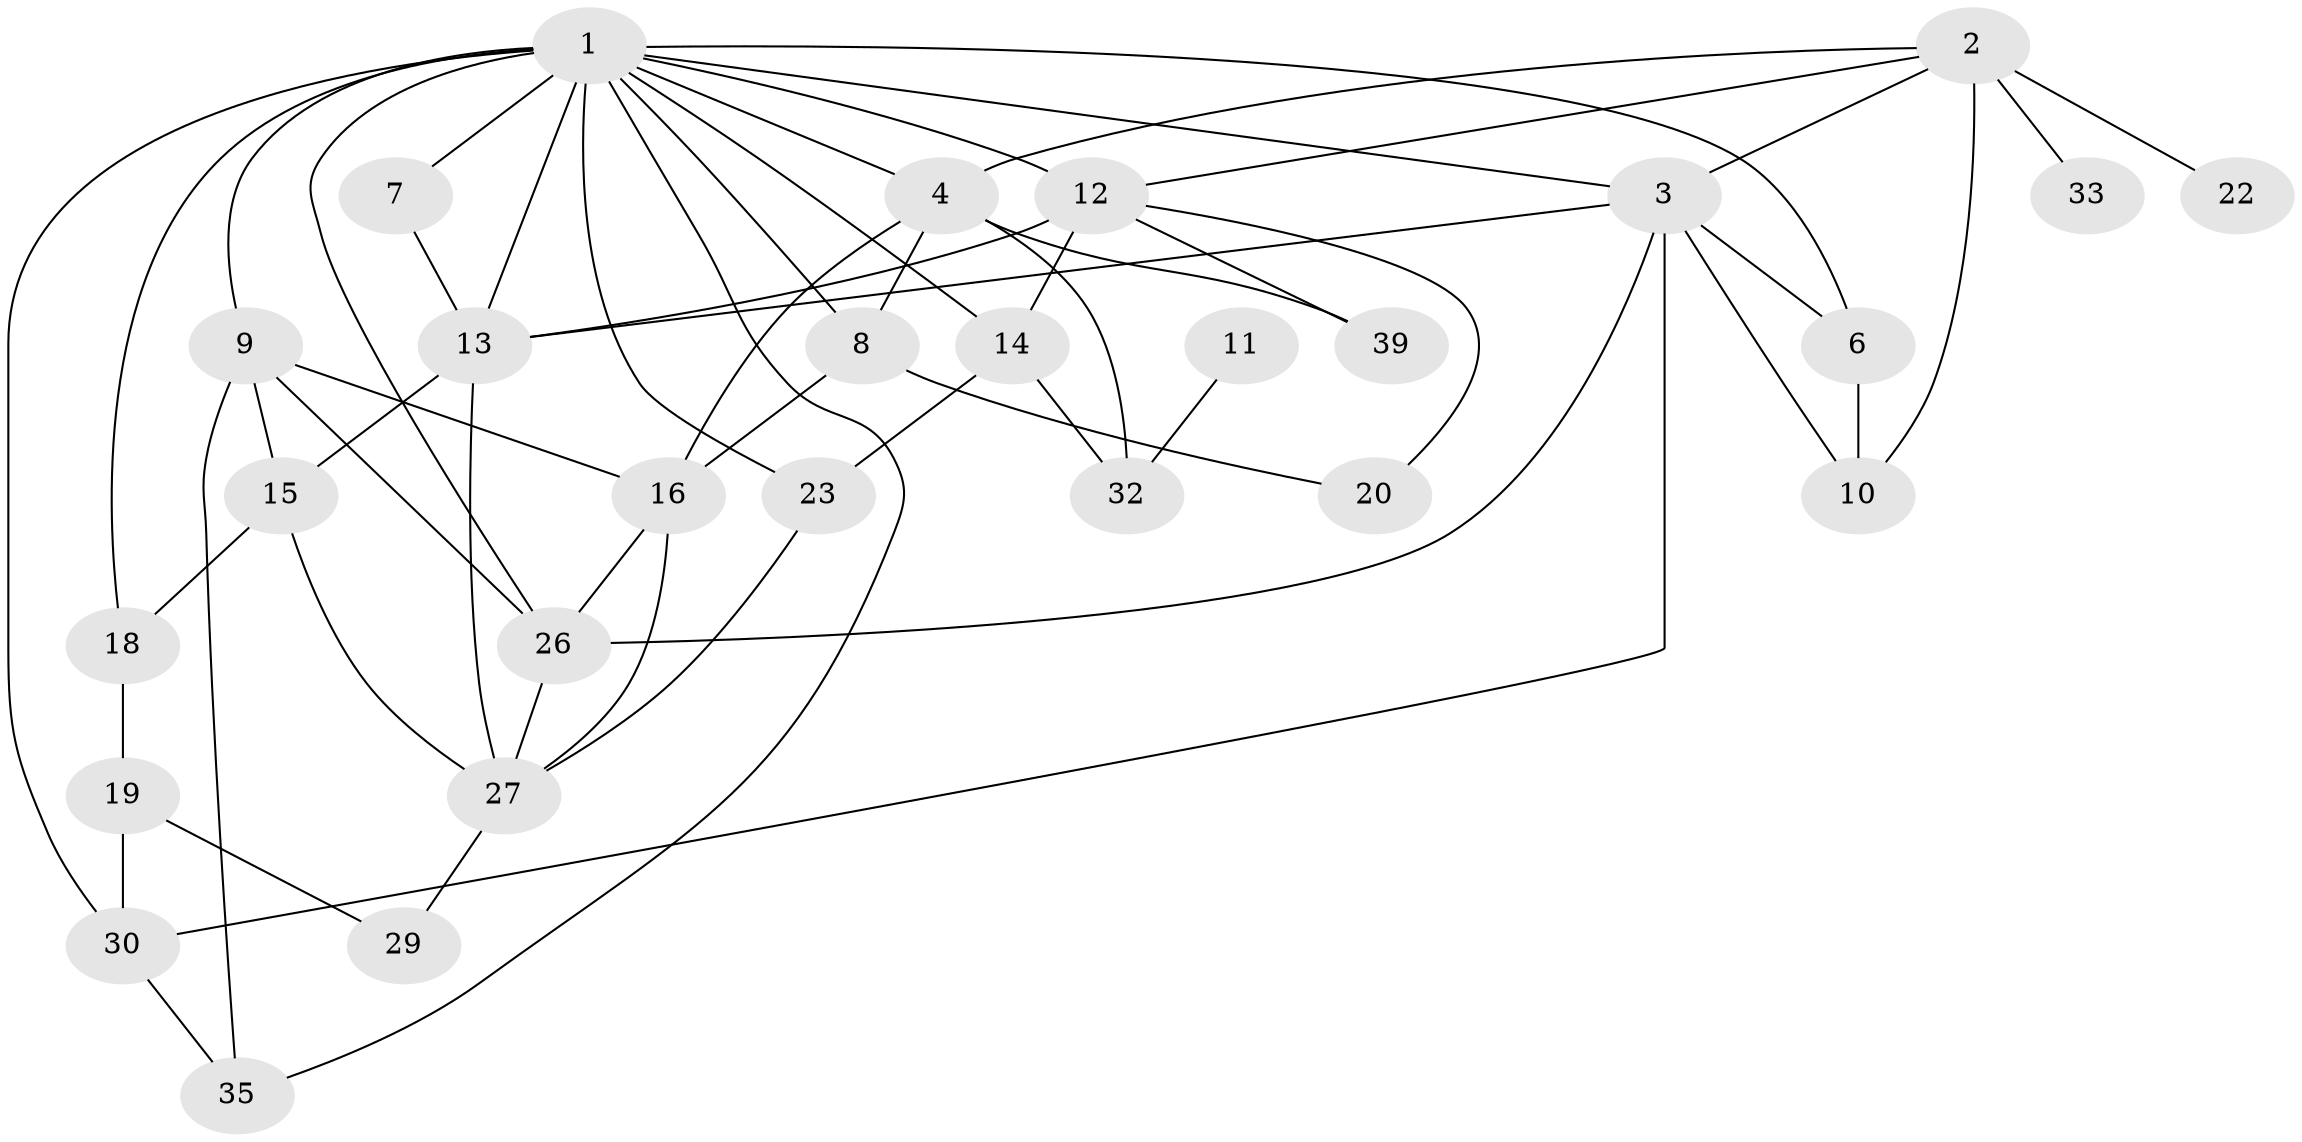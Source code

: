 // original degree distribution, {3: 0.20454545454545456, 1: 0.19696969696969696, 4: 0.15151515151515152, 5: 0.08333333333333333, 2: 0.26515151515151514, 6: 0.022727272727272728, 0: 0.07575757575757576}
// Generated by graph-tools (version 1.1) at 2025/48/03/04/25 22:48:32]
// undirected, 28 vertices, 57 edges
graph export_dot {
  node [color=gray90,style=filled];
  1;
  2;
  3;
  4;
  6;
  7;
  8;
  9;
  10;
  11;
  12;
  13;
  14;
  15;
  16;
  18;
  19;
  20;
  22;
  23;
  26;
  27;
  29;
  30;
  32;
  33;
  35;
  39;
  1 -- 3 [weight=2.0];
  1 -- 4 [weight=1.0];
  1 -- 6 [weight=1.0];
  1 -- 7 [weight=1.0];
  1 -- 8 [weight=1.0];
  1 -- 9 [weight=1.0];
  1 -- 12 [weight=3.0];
  1 -- 13 [weight=5.0];
  1 -- 14 [weight=1.0];
  1 -- 18 [weight=1.0];
  1 -- 23 [weight=2.0];
  1 -- 26 [weight=2.0];
  1 -- 30 [weight=1.0];
  1 -- 35 [weight=1.0];
  2 -- 3 [weight=1.0];
  2 -- 4 [weight=1.0];
  2 -- 10 [weight=1.0];
  2 -- 12 [weight=1.0];
  2 -- 22 [weight=1.0];
  2 -- 33 [weight=2.0];
  3 -- 6 [weight=1.0];
  3 -- 10 [weight=1.0];
  3 -- 13 [weight=1.0];
  3 -- 26 [weight=1.0];
  3 -- 30 [weight=3.0];
  4 -- 8 [weight=1.0];
  4 -- 16 [weight=1.0];
  4 -- 32 [weight=1.0];
  4 -- 39 [weight=1.0];
  6 -- 10 [weight=1.0];
  7 -- 13 [weight=1.0];
  8 -- 16 [weight=1.0];
  8 -- 20 [weight=1.0];
  9 -- 15 [weight=1.0];
  9 -- 16 [weight=1.0];
  9 -- 26 [weight=1.0];
  9 -- 35 [weight=1.0];
  11 -- 32 [weight=1.0];
  12 -- 13 [weight=1.0];
  12 -- 14 [weight=1.0];
  12 -- 20 [weight=1.0];
  12 -- 39 [weight=1.0];
  13 -- 15 [weight=1.0];
  13 -- 27 [weight=1.0];
  14 -- 23 [weight=1.0];
  14 -- 32 [weight=1.0];
  15 -- 18 [weight=1.0];
  15 -- 27 [weight=1.0];
  16 -- 26 [weight=1.0];
  16 -- 27 [weight=1.0];
  18 -- 19 [weight=1.0];
  19 -- 29 [weight=1.0];
  19 -- 30 [weight=1.0];
  23 -- 27 [weight=1.0];
  26 -- 27 [weight=1.0];
  27 -- 29 [weight=1.0];
  30 -- 35 [weight=1.0];
}
